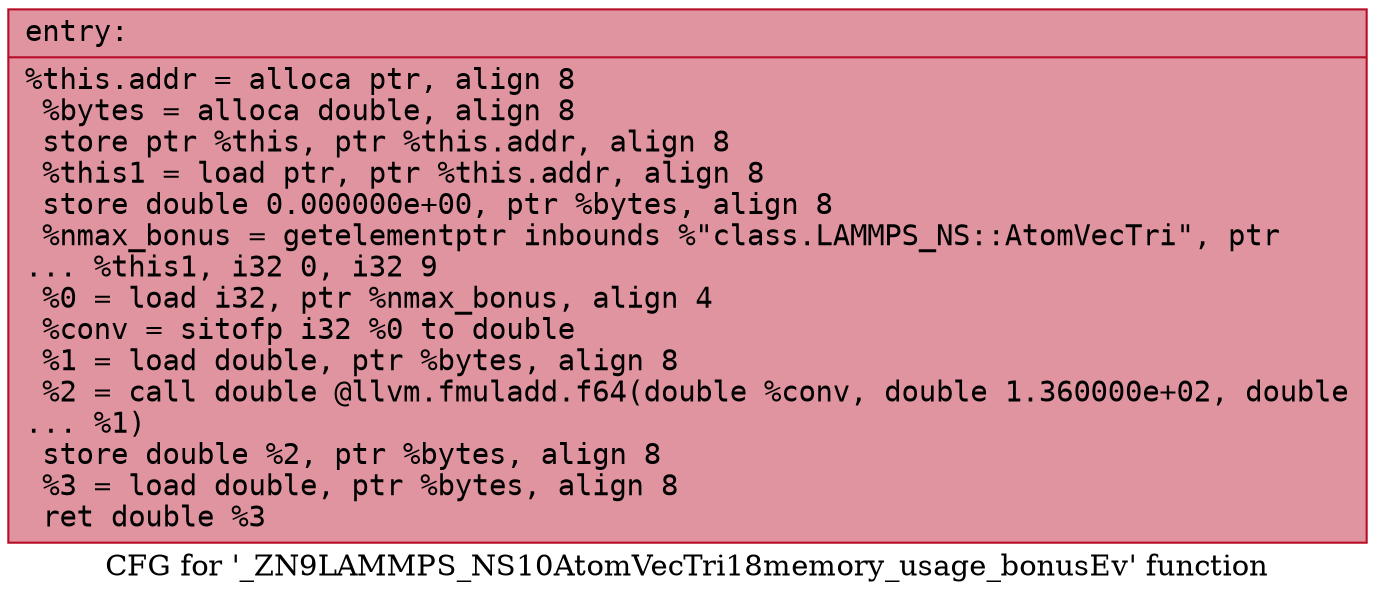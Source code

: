 digraph "CFG for '_ZN9LAMMPS_NS10AtomVecTri18memory_usage_bonusEv' function" {
	label="CFG for '_ZN9LAMMPS_NS10AtomVecTri18memory_usage_bonusEv' function";

	Node0x55c2b6638220 [shape=record,color="#b70d28ff", style=filled, fillcolor="#b70d2870" fontname="Courier",label="{entry:\l|  %this.addr = alloca ptr, align 8\l  %bytes = alloca double, align 8\l  store ptr %this, ptr %this.addr, align 8\l  %this1 = load ptr, ptr %this.addr, align 8\l  store double 0.000000e+00, ptr %bytes, align 8\l  %nmax_bonus = getelementptr inbounds %\"class.LAMMPS_NS::AtomVecTri\", ptr\l... %this1, i32 0, i32 9\l  %0 = load i32, ptr %nmax_bonus, align 4\l  %conv = sitofp i32 %0 to double\l  %1 = load double, ptr %bytes, align 8\l  %2 = call double @llvm.fmuladd.f64(double %conv, double 1.360000e+02, double\l... %1)\l  store double %2, ptr %bytes, align 8\l  %3 = load double, ptr %bytes, align 8\l  ret double %3\l}"];
}
